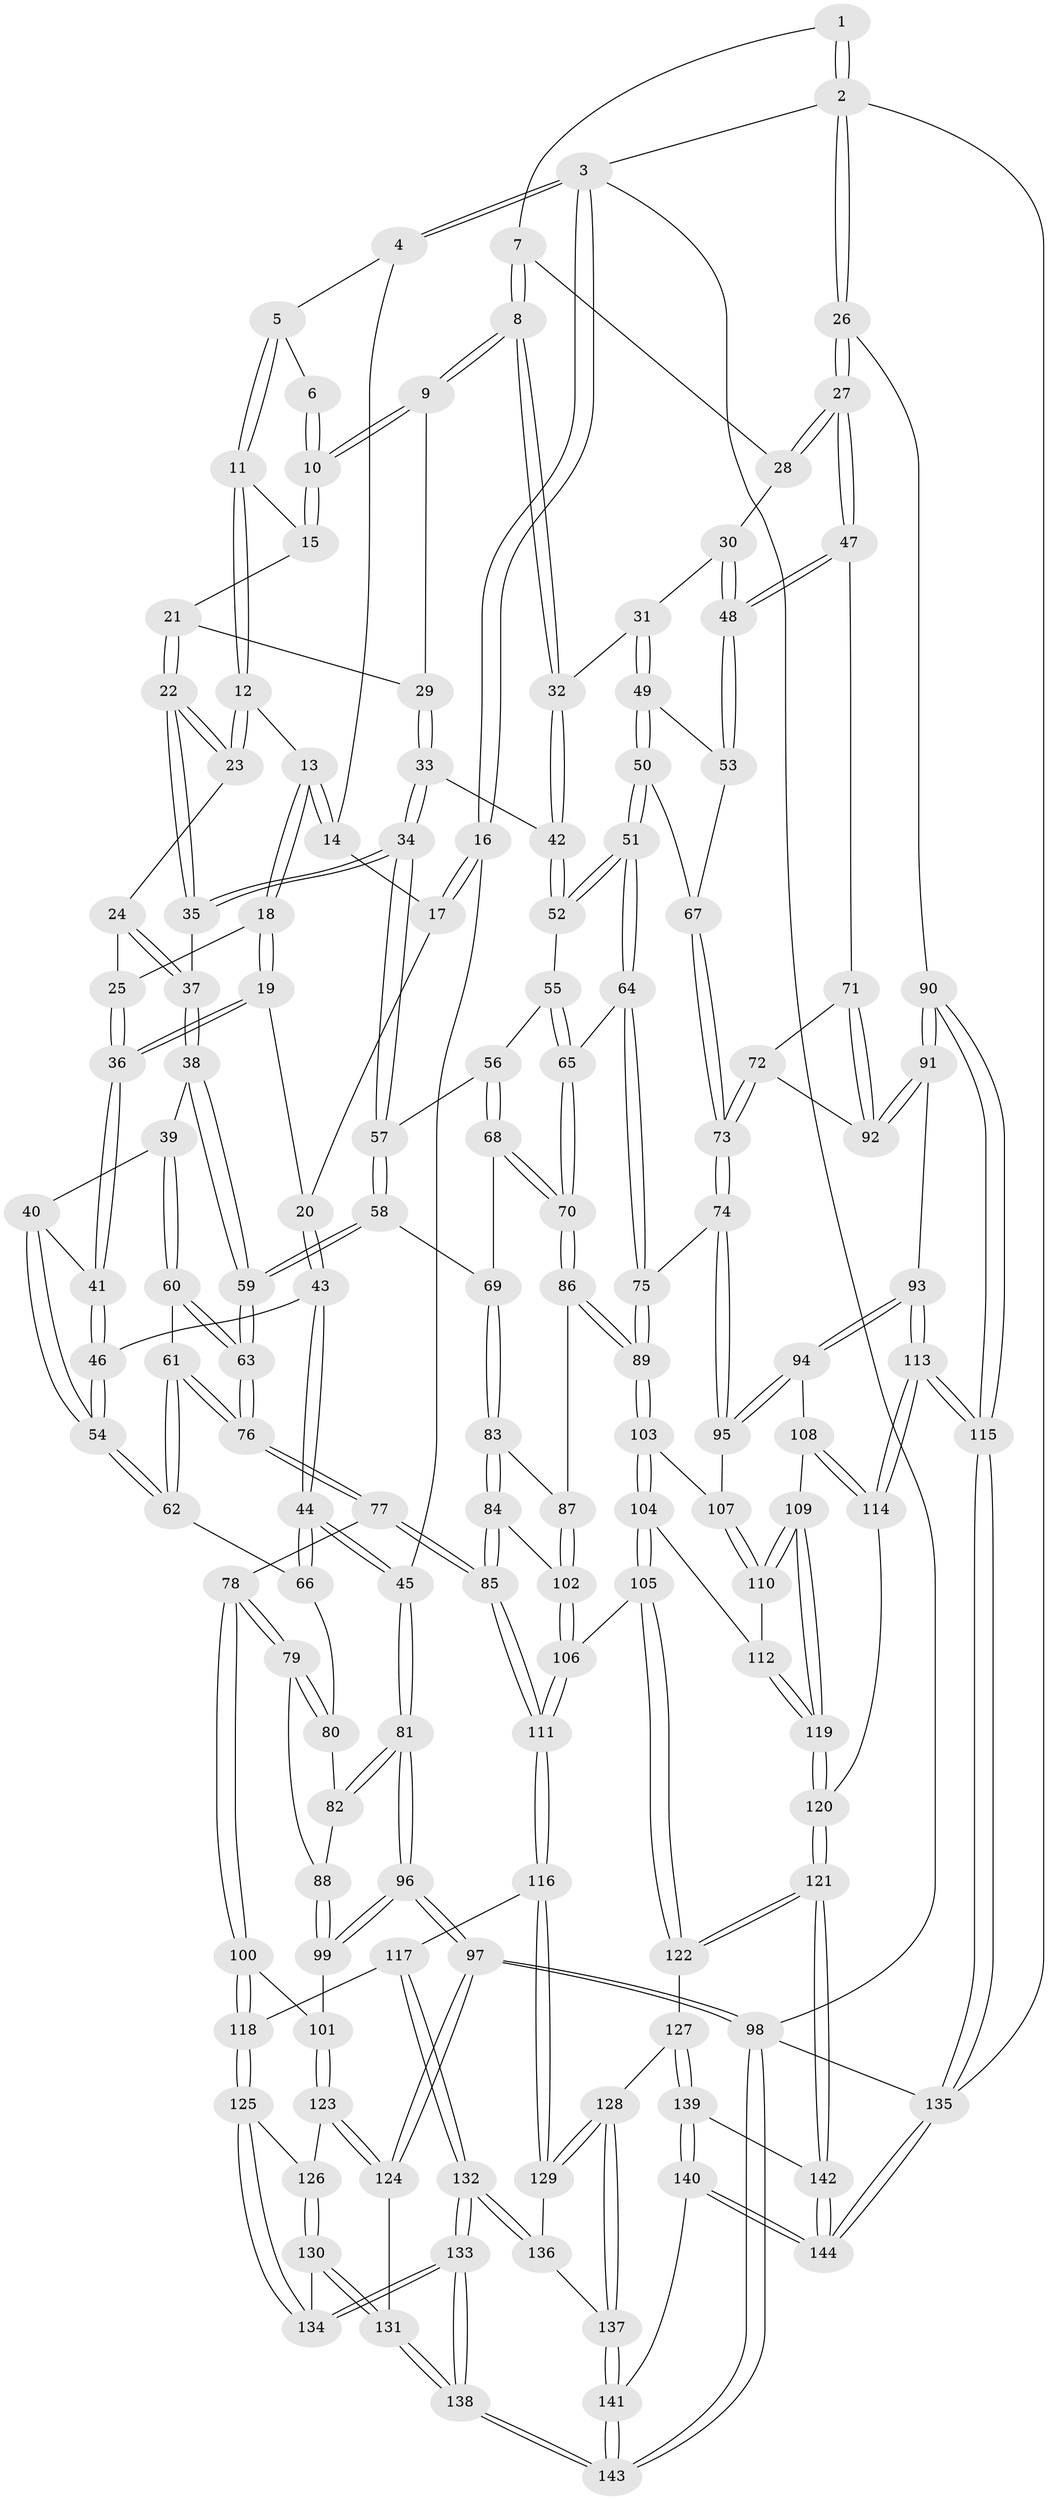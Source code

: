 // coarse degree distribution, {7: 0.023255813953488372, 8: 0.011627906976744186, 6: 0.10465116279069768, 3: 0.06976744186046512, 5: 0.3953488372093023, 4: 0.36046511627906974, 2: 0.03488372093023256}
// Generated by graph-tools (version 1.1) at 2025/21/03/04/25 18:21:14]
// undirected, 144 vertices, 357 edges
graph export_dot {
graph [start="1"]
  node [color=gray90,style=filled];
  1 [pos="+0.8993453279754553+0"];
  2 [pos="+1+0"];
  3 [pos="+0+0"];
  4 [pos="+0.11042707323834176+0"];
  5 [pos="+0.3378816004387028+0"];
  6 [pos="+0.6449108767617564+0"];
  7 [pos="+0.8504392868833901+0.02560098714304545"];
  8 [pos="+0.6877392945984138+0.17281675990372655"];
  9 [pos="+0.6254504562813517+0.13755724030474556"];
  10 [pos="+0.618319583427813+0.09908137595516024"];
  11 [pos="+0.343345871263094+0"];
  12 [pos="+0.2981816047915463+0"];
  13 [pos="+0.22350083218718883+0.08689975415202054"];
  14 [pos="+0.0951292264461068+0.0559435146166337"];
  15 [pos="+0.3829959703822951+0"];
  16 [pos="+0+0.13551028955239866"];
  17 [pos="+0.08970949931136124+0.0768983849364725"];
  18 [pos="+0.2051182695712006+0.1213475673547265"];
  19 [pos="+0.1355441372887538+0.1741227154330166"];
  20 [pos="+0.11833111114674374+0.1728350493159411"];
  21 [pos="+0.43603337058073155+0.09446552292792093"];
  22 [pos="+0.40082423329719225+0.21793544954555663"];
  23 [pos="+0.308637020002764+0.1188592349543352"];
  24 [pos="+0.2812232772200823+0.19783442073343116"];
  25 [pos="+0.27967763213390784+0.19755424869846958"];
  26 [pos="+1+0.3313371440060801"];
  27 [pos="+1+0.3309494537707358"];
  28 [pos="+0.8967662045930798+0.1088828457712673"];
  29 [pos="+0.5740508242474992+0.15271379663049392"];
  30 [pos="+0.8406655747859613+0.23741534121318558"];
  31 [pos="+0.8128315110366795+0.24659404774600827"];
  32 [pos="+0.6888874008605668+0.17697550100470102"];
  33 [pos="+0.4804494032894593+0.2774612355158187"];
  34 [pos="+0.4676598718950111+0.2917365741683317"];
  35 [pos="+0.39798811581536864+0.2625792851018038"];
  36 [pos="+0.1886532275435661+0.2326264216869558"];
  37 [pos="+0.3607903339548928+0.2745768462137999"];
  38 [pos="+0.34919050086166037+0.2864321795641227"];
  39 [pos="+0.346274043886132+0.2878444237233809"];
  40 [pos="+0.2947617702654294+0.28636562073338595"];
  41 [pos="+0.19615582904971787+0.26745382732713086"];
  42 [pos="+0.6761758133160907+0.23306051967382643"];
  43 [pos="+0.034257602143019816+0.22540153531727883"];
  44 [pos="+0+0.26929508203264113"];
  45 [pos="+0+0.26448803719148306"];
  46 [pos="+0.16173944193355014+0.34575782844969094"];
  47 [pos="+1+0.3464498022252225"];
  48 [pos="+1+0.3451433484708156"];
  49 [pos="+0.8032558055597374+0.34927368660696717"];
  50 [pos="+0.7280696601654046+0.3855045218861688"];
  51 [pos="+0.7246817999341814+0.38673735007609933"];
  52 [pos="+0.6642049372363138+0.3225100248803678"];
  53 [pos="+0.8724451822384819+0.3678983297110849"];
  54 [pos="+0.16385661475793212+0.3681382375975056"];
  55 [pos="+0.6078839311468552+0.3378821060665321"];
  56 [pos="+0.5240605538604798+0.3537231507235158"];
  57 [pos="+0.48846994806737287+0.3237765507736432"];
  58 [pos="+0.38058396346398793+0.4529540511404412"];
  59 [pos="+0.36512211613134665+0.45442002203575255"];
  60 [pos="+0.297950011127663+0.34438507398407436"];
  61 [pos="+0.17723947971454157+0.4130862318406042"];
  62 [pos="+0.16340228849998337+0.4001825072360651"];
  63 [pos="+0.3164921906057134+0.48762911326247493"];
  64 [pos="+0.7172496210987613+0.44201134743268344"];
  65 [pos="+0.626181777735857+0.4928434280826243"];
  66 [pos="+0.0814076825333929+0.40800213166323296"];
  67 [pos="+0.8449525279116459+0.44445357226143273"];
  68 [pos="+0.5280107321949746+0.42177037333167333"];
  69 [pos="+0.44177910654792074+0.47790021645376596"];
  70 [pos="+0.5904842352173986+0.5167299437470894"];
  71 [pos="+0.9134014173040608+0.47847770882764945"];
  72 [pos="+0.8597215637801401+0.5127979773097026"];
  73 [pos="+0.8451666920085971+0.5179650023062201"];
  74 [pos="+0.8217376651630308+0.5381643669011853"];
  75 [pos="+0.7696358836104127+0.5102696293852313"];
  76 [pos="+0.24766258961669996+0.5567760896950847"];
  77 [pos="+0.2459220679184377+0.5760474173316414"];
  78 [pos="+0.23413963833713164+0.5849701220242269"];
  79 [pos="+0.09972295288998181+0.5538156280470404"];
  80 [pos="+0.056707942105326224+0.4730520960786"];
  81 [pos="+0+0.47368393300858075"];
  82 [pos="+0+0.506705680291751"];
  83 [pos="+0.45785766348159757+0.5397714849732616"];
  84 [pos="+0.4234914754869028+0.5956772341216235"];
  85 [pos="+0.3772790110689553+0.6451621838431254"];
  86 [pos="+0.5900178311090406+0.5190489556842496"];
  87 [pos="+0.5862450479163811+0.5232481135469256"];
  88 [pos="+0.05141421100182101+0.5646035584378831"];
  89 [pos="+0.6785057995608696+0.5937373101542279"];
  90 [pos="+1+0.5667698483143829"];
  91 [pos="+1+0.6091088207806954"];
  92 [pos="+0.9504430672213519+0.5569738677788333"];
  93 [pos="+0.9412903227796136+0.6446502407573839"];
  94 [pos="+0.8613885037658229+0.6223629266396398"];
  95 [pos="+0.827201832869312+0.574203196313632"];
  96 [pos="+0+0.7445052604801403"];
  97 [pos="+0+0.8535976885814294"];
  98 [pos="+0+1"];
  99 [pos="+0+0.6304792290006896"];
  100 [pos="+0.22032295893317722+0.6079996883248375"];
  101 [pos="+0.1585845080954322+0.6707279935635769"];
  102 [pos="+0.5653656847794978+0.585232943424991"];
  103 [pos="+0.6841413592017062+0.6156562017869828"];
  104 [pos="+0.6429619377225871+0.693415466540795"];
  105 [pos="+0.6052826962245068+0.7066438822756498"];
  106 [pos="+0.557613312577828+0.6806897802834184"];
  107 [pos="+0.7455524377403193+0.6303165354633203"];
  108 [pos="+0.844357267298259+0.6532609497398902"];
  109 [pos="+0.7879601758052808+0.7151738127120185"];
  110 [pos="+0.7473519299116774+0.6404883853852422"];
  111 [pos="+0.41937215635023833+0.710708820640153"];
  112 [pos="+0.7013146254597015+0.7174860912943324"];
  113 [pos="+0.9110962270340371+0.8481258069757139"];
  114 [pos="+0.9078815450601951+0.8476230717784956"];
  115 [pos="+1+1"];
  116 [pos="+0.4170287601581777+0.7311378268124858"];
  117 [pos="+0.34493076753818336+0.7726528709242115"];
  118 [pos="+0.2615238825216206+0.7800618863333539"];
  119 [pos="+0.7710760393991145+0.766982502316961"];
  120 [pos="+0.7934350212186975+0.8410137548881138"];
  121 [pos="+0.7293625769874825+0.8897112676559998"];
  122 [pos="+0.6069498612973704+0.7490117069020323"];
  123 [pos="+0.1342252196254467+0.722985560311964"];
  124 [pos="+0+0.8449833493374198"];
  125 [pos="+0.254510216093315+0.7901834898447301"];
  126 [pos="+0.1413651026490502+0.7368834746532703"];
  127 [pos="+0.5293466575990875+0.8689802933487932"];
  128 [pos="+0.5169200932001234+0.8613910519375758"];
  129 [pos="+0.44075775538504525+0.8036902708650047"];
  130 [pos="+0.1776826578964538+0.8484991638595815"];
  131 [pos="+0.08349087840600716+0.9021367700280012"];
  132 [pos="+0.27782125420566056+0.9048191203218865"];
  133 [pos="+0.2731077889197567+0.9082667829894701"];
  134 [pos="+0.23086332587569072+0.8616467296987537"];
  135 [pos="+1+1"];
  136 [pos="+0.3967647241445501+0.8617228593373742"];
  137 [pos="+0.4080401358621278+0.9380635619254947"];
  138 [pos="+0.27988627713871395+1"];
  139 [pos="+0.6188838972348898+1"];
  140 [pos="+0.5862249296849552+1"];
  141 [pos="+0.3891981442865171+1"];
  142 [pos="+0.728302031199733+0.8912341168459634"];
  143 [pos="+0.2830165797492972+1"];
  144 [pos="+1+1"];
  1 -- 2;
  1 -- 2;
  1 -- 7;
  2 -- 3;
  2 -- 26;
  2 -- 26;
  2 -- 135;
  3 -- 4;
  3 -- 4;
  3 -- 16;
  3 -- 16;
  3 -- 98;
  4 -- 5;
  4 -- 14;
  5 -- 6;
  5 -- 11;
  5 -- 11;
  6 -- 10;
  6 -- 10;
  7 -- 8;
  7 -- 8;
  7 -- 28;
  8 -- 9;
  8 -- 9;
  8 -- 32;
  8 -- 32;
  9 -- 10;
  9 -- 10;
  9 -- 29;
  10 -- 15;
  10 -- 15;
  11 -- 12;
  11 -- 12;
  11 -- 15;
  12 -- 13;
  12 -- 23;
  12 -- 23;
  13 -- 14;
  13 -- 14;
  13 -- 18;
  13 -- 18;
  14 -- 17;
  15 -- 21;
  16 -- 17;
  16 -- 17;
  16 -- 45;
  17 -- 20;
  18 -- 19;
  18 -- 19;
  18 -- 25;
  19 -- 20;
  19 -- 36;
  19 -- 36;
  20 -- 43;
  20 -- 43;
  21 -- 22;
  21 -- 22;
  21 -- 29;
  22 -- 23;
  22 -- 23;
  22 -- 35;
  22 -- 35;
  23 -- 24;
  24 -- 25;
  24 -- 37;
  24 -- 37;
  25 -- 36;
  25 -- 36;
  26 -- 27;
  26 -- 27;
  26 -- 90;
  27 -- 28;
  27 -- 28;
  27 -- 47;
  27 -- 47;
  28 -- 30;
  29 -- 33;
  29 -- 33;
  30 -- 31;
  30 -- 48;
  30 -- 48;
  31 -- 32;
  31 -- 49;
  31 -- 49;
  32 -- 42;
  32 -- 42;
  33 -- 34;
  33 -- 34;
  33 -- 42;
  34 -- 35;
  34 -- 35;
  34 -- 57;
  34 -- 57;
  35 -- 37;
  36 -- 41;
  36 -- 41;
  37 -- 38;
  37 -- 38;
  38 -- 39;
  38 -- 59;
  38 -- 59;
  39 -- 40;
  39 -- 60;
  39 -- 60;
  40 -- 41;
  40 -- 54;
  40 -- 54;
  41 -- 46;
  41 -- 46;
  42 -- 52;
  42 -- 52;
  43 -- 44;
  43 -- 44;
  43 -- 46;
  44 -- 45;
  44 -- 45;
  44 -- 66;
  44 -- 66;
  45 -- 81;
  45 -- 81;
  46 -- 54;
  46 -- 54;
  47 -- 48;
  47 -- 48;
  47 -- 71;
  48 -- 53;
  48 -- 53;
  49 -- 50;
  49 -- 50;
  49 -- 53;
  50 -- 51;
  50 -- 51;
  50 -- 67;
  51 -- 52;
  51 -- 52;
  51 -- 64;
  51 -- 64;
  52 -- 55;
  53 -- 67;
  54 -- 62;
  54 -- 62;
  55 -- 56;
  55 -- 65;
  55 -- 65;
  56 -- 57;
  56 -- 68;
  56 -- 68;
  57 -- 58;
  57 -- 58;
  58 -- 59;
  58 -- 59;
  58 -- 69;
  59 -- 63;
  59 -- 63;
  60 -- 61;
  60 -- 63;
  60 -- 63;
  61 -- 62;
  61 -- 62;
  61 -- 76;
  61 -- 76;
  62 -- 66;
  63 -- 76;
  63 -- 76;
  64 -- 65;
  64 -- 75;
  64 -- 75;
  65 -- 70;
  65 -- 70;
  66 -- 80;
  67 -- 73;
  67 -- 73;
  68 -- 69;
  68 -- 70;
  68 -- 70;
  69 -- 83;
  69 -- 83;
  70 -- 86;
  70 -- 86;
  71 -- 72;
  71 -- 92;
  71 -- 92;
  72 -- 73;
  72 -- 73;
  72 -- 92;
  73 -- 74;
  73 -- 74;
  74 -- 75;
  74 -- 95;
  74 -- 95;
  75 -- 89;
  75 -- 89;
  76 -- 77;
  76 -- 77;
  77 -- 78;
  77 -- 85;
  77 -- 85;
  78 -- 79;
  78 -- 79;
  78 -- 100;
  78 -- 100;
  79 -- 80;
  79 -- 80;
  79 -- 88;
  80 -- 82;
  81 -- 82;
  81 -- 82;
  81 -- 96;
  81 -- 96;
  82 -- 88;
  83 -- 84;
  83 -- 84;
  83 -- 87;
  84 -- 85;
  84 -- 85;
  84 -- 102;
  85 -- 111;
  85 -- 111;
  86 -- 87;
  86 -- 89;
  86 -- 89;
  87 -- 102;
  87 -- 102;
  88 -- 99;
  88 -- 99;
  89 -- 103;
  89 -- 103;
  90 -- 91;
  90 -- 91;
  90 -- 115;
  90 -- 115;
  91 -- 92;
  91 -- 92;
  91 -- 93;
  93 -- 94;
  93 -- 94;
  93 -- 113;
  93 -- 113;
  94 -- 95;
  94 -- 95;
  94 -- 108;
  95 -- 107;
  96 -- 97;
  96 -- 97;
  96 -- 99;
  96 -- 99;
  97 -- 98;
  97 -- 98;
  97 -- 124;
  97 -- 124;
  98 -- 143;
  98 -- 143;
  98 -- 135;
  99 -- 101;
  100 -- 101;
  100 -- 118;
  100 -- 118;
  101 -- 123;
  101 -- 123;
  102 -- 106;
  102 -- 106;
  103 -- 104;
  103 -- 104;
  103 -- 107;
  104 -- 105;
  104 -- 105;
  104 -- 112;
  105 -- 106;
  105 -- 122;
  105 -- 122;
  106 -- 111;
  106 -- 111;
  107 -- 110;
  107 -- 110;
  108 -- 109;
  108 -- 114;
  108 -- 114;
  109 -- 110;
  109 -- 110;
  109 -- 119;
  109 -- 119;
  110 -- 112;
  111 -- 116;
  111 -- 116;
  112 -- 119;
  112 -- 119;
  113 -- 114;
  113 -- 114;
  113 -- 115;
  113 -- 115;
  114 -- 120;
  115 -- 135;
  115 -- 135;
  116 -- 117;
  116 -- 129;
  116 -- 129;
  117 -- 118;
  117 -- 132;
  117 -- 132;
  118 -- 125;
  118 -- 125;
  119 -- 120;
  119 -- 120;
  120 -- 121;
  120 -- 121;
  121 -- 122;
  121 -- 122;
  121 -- 142;
  121 -- 142;
  122 -- 127;
  123 -- 124;
  123 -- 124;
  123 -- 126;
  124 -- 131;
  125 -- 126;
  125 -- 134;
  125 -- 134;
  126 -- 130;
  126 -- 130;
  127 -- 128;
  127 -- 139;
  127 -- 139;
  128 -- 129;
  128 -- 129;
  128 -- 137;
  128 -- 137;
  129 -- 136;
  130 -- 131;
  130 -- 131;
  130 -- 134;
  131 -- 138;
  131 -- 138;
  132 -- 133;
  132 -- 133;
  132 -- 136;
  132 -- 136;
  133 -- 134;
  133 -- 134;
  133 -- 138;
  133 -- 138;
  135 -- 144;
  135 -- 144;
  136 -- 137;
  137 -- 141;
  137 -- 141;
  138 -- 143;
  138 -- 143;
  139 -- 140;
  139 -- 140;
  139 -- 142;
  140 -- 141;
  140 -- 144;
  140 -- 144;
  141 -- 143;
  141 -- 143;
  142 -- 144;
  142 -- 144;
}
